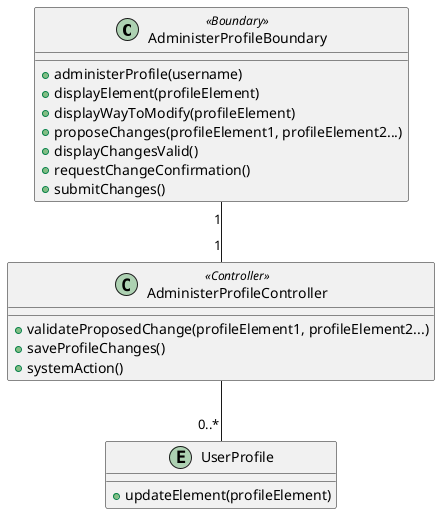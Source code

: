 @startuml


class AdministerProfileBoundary <<Boundary>> {
    + administerProfile(username)
    + displayElement(profileElement)
    + displayWayToModify(profileElement)
    + proposeChanges(profileElement1, profileElement2...)
    + displayChangesValid()
    + requestChangeConfirmation()
    + submitChanges()
}

class AdministerProfileController <<Controller>> {
    + validateProposedChange(profileElement1, profileElement2...)
    + saveProfileChanges()
    + systemAction()
}

entity UserProfile {
    + updateElement(profileElement)
}

AdministerProfileBoundary "1" -- "1" AdministerProfileController
AdministerProfileController -- "0..*" UserProfile

@enduml